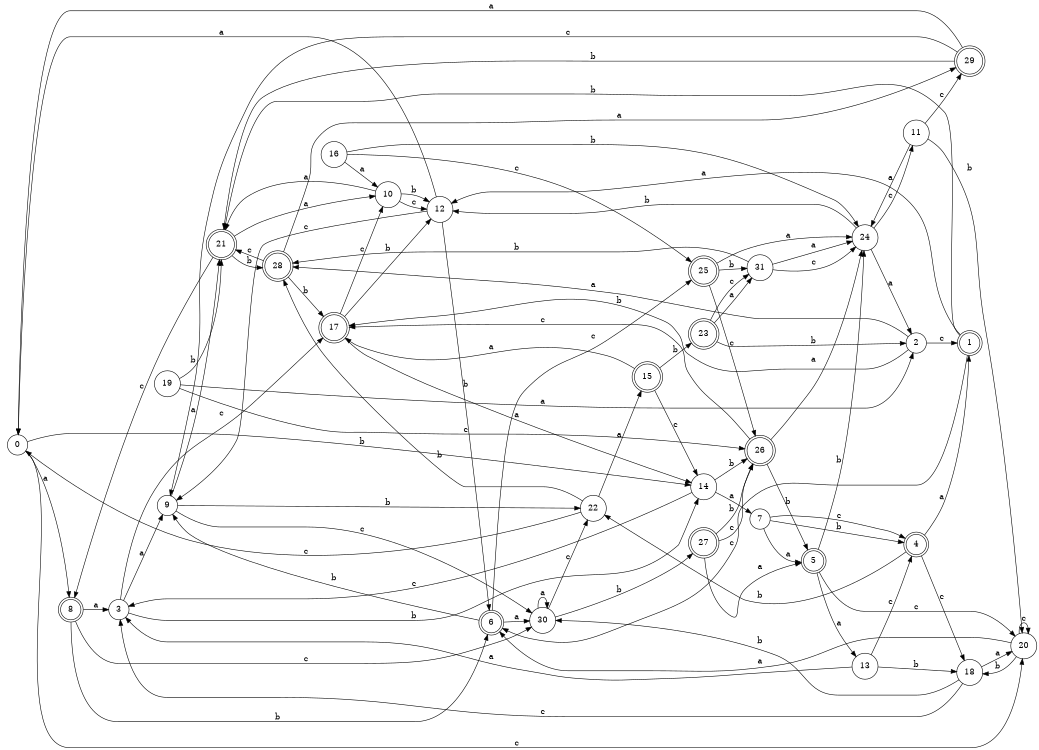 digraph n26_5 {
__start0 [label="" shape="none"];

rankdir=LR;
size="8,5";

s0 [style="filled", color="black", fillcolor="white" shape="circle", label="0"];
s1 [style="rounded,filled", color="black", fillcolor="white" shape="doublecircle", label="1"];
s2 [style="filled", color="black", fillcolor="white" shape="circle", label="2"];
s3 [style="filled", color="black", fillcolor="white" shape="circle", label="3"];
s4 [style="rounded,filled", color="black", fillcolor="white" shape="doublecircle", label="4"];
s5 [style="rounded,filled", color="black", fillcolor="white" shape="doublecircle", label="5"];
s6 [style="rounded,filled", color="black", fillcolor="white" shape="doublecircle", label="6"];
s7 [style="filled", color="black", fillcolor="white" shape="circle", label="7"];
s8 [style="rounded,filled", color="black", fillcolor="white" shape="doublecircle", label="8"];
s9 [style="filled", color="black", fillcolor="white" shape="circle", label="9"];
s10 [style="filled", color="black", fillcolor="white" shape="circle", label="10"];
s11 [style="filled", color="black", fillcolor="white" shape="circle", label="11"];
s12 [style="filled", color="black", fillcolor="white" shape="circle", label="12"];
s13 [style="filled", color="black", fillcolor="white" shape="circle", label="13"];
s14 [style="filled", color="black", fillcolor="white" shape="circle", label="14"];
s15 [style="rounded,filled", color="black", fillcolor="white" shape="doublecircle", label="15"];
s16 [style="filled", color="black", fillcolor="white" shape="circle", label="16"];
s17 [style="rounded,filled", color="black", fillcolor="white" shape="doublecircle", label="17"];
s18 [style="filled", color="black", fillcolor="white" shape="circle", label="18"];
s19 [style="filled", color="black", fillcolor="white" shape="circle", label="19"];
s20 [style="filled", color="black", fillcolor="white" shape="circle", label="20"];
s21 [style="rounded,filled", color="black", fillcolor="white" shape="doublecircle", label="21"];
s22 [style="filled", color="black", fillcolor="white" shape="circle", label="22"];
s23 [style="rounded,filled", color="black", fillcolor="white" shape="doublecircle", label="23"];
s24 [style="filled", color="black", fillcolor="white" shape="circle", label="24"];
s25 [style="rounded,filled", color="black", fillcolor="white" shape="doublecircle", label="25"];
s26 [style="rounded,filled", color="black", fillcolor="white" shape="doublecircle", label="26"];
s27 [style="rounded,filled", color="black", fillcolor="white" shape="doublecircle", label="27"];
s28 [style="rounded,filled", color="black", fillcolor="white" shape="doublecircle", label="28"];
s29 [style="rounded,filled", color="black", fillcolor="white" shape="doublecircle", label="29"];
s30 [style="filled", color="black", fillcolor="white" shape="circle", label="30"];
s31 [style="filled", color="black", fillcolor="white" shape="circle", label="31"];
s0 -> s8 [label="a"];
s0 -> s14 [label="b"];
s0 -> s20 [label="c"];
s1 -> s12 [label="a"];
s1 -> s21 [label="b"];
s1 -> s6 [label="c"];
s2 -> s28 [label="a"];
s2 -> s17 [label="b"];
s2 -> s1 [label="c"];
s3 -> s9 [label="a"];
s3 -> s14 [label="b"];
s3 -> s17 [label="c"];
s4 -> s1 [label="a"];
s4 -> s22 [label="b"];
s4 -> s18 [label="c"];
s5 -> s13 [label="a"];
s5 -> s24 [label="b"];
s5 -> s20 [label="c"];
s6 -> s30 [label="a"];
s6 -> s9 [label="b"];
s6 -> s25 [label="c"];
s7 -> s5 [label="a"];
s7 -> s4 [label="b"];
s7 -> s4 [label="c"];
s8 -> s3 [label="a"];
s8 -> s6 [label="b"];
s8 -> s30 [label="c"];
s9 -> s21 [label="a"];
s9 -> s22 [label="b"];
s9 -> s30 [label="c"];
s10 -> s21 [label="a"];
s10 -> s12 [label="b"];
s10 -> s12 [label="c"];
s11 -> s24 [label="a"];
s11 -> s20 [label="b"];
s11 -> s29 [label="c"];
s12 -> s0 [label="a"];
s12 -> s6 [label="b"];
s12 -> s9 [label="c"];
s13 -> s3 [label="a"];
s13 -> s18 [label="b"];
s13 -> s4 [label="c"];
s14 -> s7 [label="a"];
s14 -> s26 [label="b"];
s14 -> s3 [label="c"];
s15 -> s17 [label="a"];
s15 -> s23 [label="b"];
s15 -> s14 [label="c"];
s16 -> s10 [label="a"];
s16 -> s24 [label="b"];
s16 -> s25 [label="c"];
s17 -> s14 [label="a"];
s17 -> s12 [label="b"];
s17 -> s10 [label="c"];
s18 -> s20 [label="a"];
s18 -> s30 [label="b"];
s18 -> s3 [label="c"];
s19 -> s2 [label="a"];
s19 -> s21 [label="b"];
s19 -> s26 [label="c"];
s20 -> s6 [label="a"];
s20 -> s18 [label="b"];
s20 -> s20 [label="c"];
s21 -> s10 [label="a"];
s21 -> s28 [label="b"];
s21 -> s8 [label="c"];
s22 -> s15 [label="a"];
s22 -> s28 [label="b"];
s22 -> s0 [label="c"];
s23 -> s31 [label="a"];
s23 -> s2 [label="b"];
s23 -> s31 [label="c"];
s24 -> s2 [label="a"];
s24 -> s12 [label="b"];
s24 -> s11 [label="c"];
s25 -> s24 [label="a"];
s25 -> s31 [label="b"];
s25 -> s26 [label="c"];
s26 -> s24 [label="a"];
s26 -> s5 [label="b"];
s26 -> s17 [label="c"];
s27 -> s5 [label="a"];
s27 -> s26 [label="b"];
s27 -> s26 [label="c"];
s28 -> s29 [label="a"];
s28 -> s17 [label="b"];
s28 -> s21 [label="c"];
s29 -> s0 [label="a"];
s29 -> s21 [label="b"];
s29 -> s9 [label="c"];
s30 -> s30 [label="a"];
s30 -> s27 [label="b"];
s30 -> s22 [label="c"];
s31 -> s24 [label="a"];
s31 -> s28 [label="b"];
s31 -> s24 [label="c"];

}